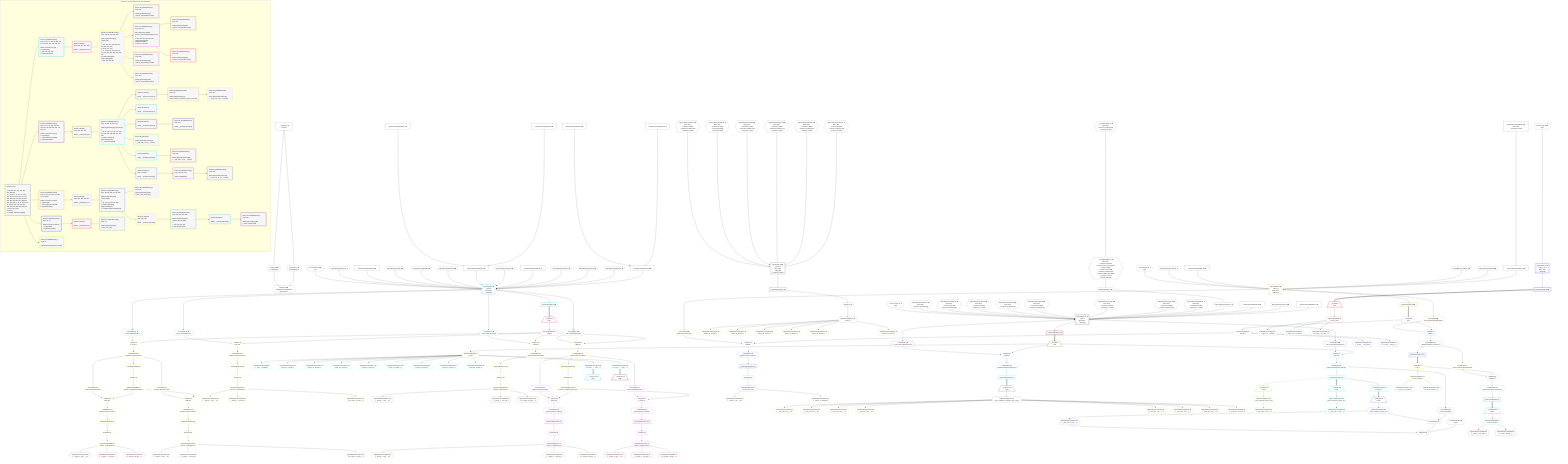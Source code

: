 %%{init: {'themeVariables': { 'fontSize': '12px'}}}%%
graph TD
    classDef path fill:#eee,stroke:#000,color:#000
    classDef plan fill:#fff,stroke-width:1px,color:#000
    classDef itemplan fill:#fff,stroke-width:2px,color:#000
    classDef unbatchedplan fill:#dff,stroke-width:1px,color:#000
    classDef sideeffectplan fill:#fcc,stroke-width:2px,color:#000
    classDef bucket fill:#f6f6f6,color:#000,stroke-width:2px,text-align:left

    subgraph "Buckets for queries/v4/procedure-computed-fields"
    Bucket0("Bucket 0 (root)<br /><br />1: 299, 303, 307, 315, 319, 323, 331, 335, 339<br />ᐳ: 6, 9, 10, 12, 17, 22, 27, 76, 86, 100, 112, 113, 121, 131, 172, 173, 183, 194, 204, 212, 282, 351, 352, 353, 354, 355, 356, 357, 358, 359, 360, 361, 362, 11, 41, 45, 48, 51, 54, 57, 91, 105, 126, 136, 139, 142, 145, 148, 156, 283, 150, 158, 164<br />2: 30, 311, 327, 343<br />3: 33, 347<br />ᐳ: First[32], PgSelectSingle[34]"):::bucket
    Bucket1("Bucket 1 (nullableBoundary)<br />Deps: 11, 12, 76, 299, 86, 183, 204, 311, 100, 315, 121, 194, 212, 327<br /><br />ROOT Connectionᐸ8ᐳ[12]<br />1: PgSelect[36]<br />ᐳ: 300, 312, 316, 328<br />2: PgSelectRows[59]"):::bucket
    Bucket2("Bucket 2 (nullableBoundary)<br />Deps: 11, 17, 91, 105, 126, 136, 139, 142, 145, 148, 164, 331, 172, 335, 173<br /><br />ROOT Connectionᐸ15ᐳ[17]<br />1: PgSelect[37]<br />ᐳ: Access[332], Access[336]<br />2: PgSelectRows[60]"):::bucket
    Bucket3("Bucket 3 (nullableBoundary)<br />Deps: 11, 22, 131, 339, 112, 282, 347, 113, 283<br /><br />ROOT Connectionᐸ20ᐳ[22]<br />1: PgSelect[38]<br />ᐳ: Access[340], Access[348]<br />2: PgSelectRows[61]"):::bucket
    Bucket4("Bucket 4 (nullableBoundary)<br />Deps: 11, 27<br /><br />ROOT Connectionᐸ25ᐳ[27]<br />1: PgSelect[39]<br />2: PgSelectRows[62]"):::bucket
    Bucket5("Bucket 5 (nullableBoundary)<br />Deps: 34<br /><br />ROOT PgSelectSingleᐸpersonᐳ[34]"):::bucket
    Bucket6("Bucket 6 (listItem)<br />Deps: 300, 312, 316, 328<br /><br />ROOT __Item{6}ᐸ59ᐳ[63]"):::bucket
    Bucket7("Bucket 7 (listItem)<br />Deps: 332, 336, 173<br /><br />ROOT __Item{7}ᐸ60ᐳ[65]"):::bucket
    Bucket8("Bucket 8 (listItem)<br />Deps: 340, 348, 113, 283<br /><br />ROOT __Item{8}ᐸ61ᐳ[67]"):::bucket
    Bucket9("Bucket 9 (listItem)<br /><br />ROOT __Item{9}ᐸ62ᐳ[69]"):::bucket
    Bucket10("Bucket 10 (nullableBoundary)<br />Deps: 300, 64, 312, 316, 328<br /><br />ROOT PgSelectSingle{6}ᐸtypesᐳ[64]<br />1: <br />ᐳ: 301, 313, 317, 329, 302, 314, 318, 330, 304, 308<br />2: 78, 88, 102, 123<br />ᐳ: 77, 79, 87, 89, 101, 103, 122, 124, 179, 200, 224, 305, 306, 309, 310<br />3: PgSelectRows[185], PgSelectRows[206]<br />ᐳ: 184, 186, 205, 207"):::bucket
    Bucket11("Bucket 11 (nullableBoundary)<br />Deps: 66, 332, 65, 336, 173<br /><br />ROOT PgSelectSingle{7}ᐸpostᐳ[66]<br />1: <br />ᐳ: 80, 92, 106, 127, 137, 140, 143, 146, 149, 166, 168, 333, 337, 334, 338<br />2: PgSelectRows[174], PgSelectRows[219]<br />3: __ListTransform[218]"):::bucket
    Bucket12("Bucket 12 (nullableBoundary)<br />Deps: 68, 340, 348, 67, 113, 283<br /><br />ROOT PgSelectSingle{8}ᐸpersonᐳ[68]<br />1: <br />ᐳ: 81, 94, 341, 349, 342, 350<br />2: PgSelectRows[133], PgSelectRows[227]<br />ᐳ: First[132], PgSelectSingle[134]"):::bucket
    Bucket13("Bucket 13 (nullableBoundary)<br />Deps: 70<br /><br />ROOT PgSelectSingle{9}ᐸedge_caseᐳ[70]"):::bucket
    Bucket14("Bucket 14 (nullableBoundary)<br />Deps: 103<br /><br />ROOT PgSelectSingle{10}ᐸfrmcdc_compoundTypeᐳ[103]"):::bucket
    Bucket15("Bucket 15 (nullableBoundary)<br />Deps: 330, 124<br /><br />ROOT PgSelectSingle{10}ᐸfrmcdc_nestedCompoundTypeᐳ[124]<br />1: <br />ᐳ: 320, 324, 321, 322, 325, 326<br />2: PgSelectRows[196], PgSelectRows[214]<br />ᐳ: 195, 197, 213, 215"):::bucket
    Bucket16("Bucket 16 (nullableBoundary)<br />Deps: 134<br /><br />ROOT PgSelectSingle{12}ᐸperson_first_postᐳ[134]"):::bucket
    Bucket17("Bucket 17 (listItem)<br /><br />ROOT __Item{17}ᐸ174ᐳ[175]"):::bucket
    Bucket18("Bucket 18 (listItem)<br /><br />ROOT __Item{18}ᐸ166ᐳ[177]"):::bucket
    Bucket19("Bucket 19 (listItem)<br /><br />ROOT __Item{19}ᐸ168ᐳ[178]"):::bucket
    Bucket20("Bucket 20 (nullableBoundary)<br />Deps: 176<br /><br />ROOT PgSelectSingle{17}ᐸpost_computed_compound_type_arrayᐳ[176]"):::bucket
    Bucket21("Bucket 21 (nullableBoundary)<br />Deps: 178<br /><br />ROOT __Item{19}ᐸ168ᐳ[178]"):::bucket
    Bucket22("Bucket 22 (subroutine)<br /><br />ROOT PgClassExpression{22}ᐸ__post_com...al_set__.vᐳ[222]"):::bucket
    Bucket23("Bucket 23 (nullableBoundary)<br />Deps: 186<br /><br />ROOT PgSelectSingle{10}ᐸfrmcdc_compoundTypeᐳ[186]"):::bucket
    Bucket24("Bucket 24 (nullableBoundary)<br />Deps: 197<br /><br />ROOT PgSelectSingle{15}ᐸfrmcdc_compoundTypeᐳ[197]"):::bucket
    Bucket25("Bucket 25 (nullableBoundary)<br />Deps: 207<br /><br />ROOT PgSelectSingle{10}ᐸfrmcdc_compoundTypeᐳ[207]"):::bucket
    Bucket26("Bucket 26 (nullableBoundary)<br />Deps: 215<br /><br />ROOT PgSelectSingle{15}ᐸfrmcdc_compoundTypeᐳ[215]"):::bucket
    Bucket27("Bucket 27 (listItem)<br />Deps: 350, 283<br /><br />ROOT __Item{27}ᐸ227ᐳ[229]"):::bucket
    Bucket28("Bucket 28 (listItem)<br /><br />ROOT __Item{28}ᐸ219ᐳ[231]"):::bucket
    Bucket29("Bucket 29 (listItem)<br />Deps: 173, 338<br /><br />ROOT __Item{29}ᐸ218ᐳ[234]"):::bucket
    Bucket30("Bucket 30 (nullableBoundary)<br />Deps: 230, 344, 229, 283<br /><br />ROOT PgSelectSingle{27}ᐸperson_friendsᐳ[230]<br />1: <br />ᐳ: 270, 274, 345, 346<br />2: PgSelectRows[293]"):::bucket
    Bucket31("Bucket 31 (nullableBoundary)<br />Deps: 233<br /><br />ROOT PgClassExpression{28}ᐸ__post_com...al_set__.vᐳ[233]"):::bucket
    Bucket32("Bucket 32 (nullableBoundary)<br />Deps: 237, 236, 239<br /><br />ROOT Edge{29}[237]"):::bucket
    Bucket33("Bucket 33 (nullableBoundary)<br />Deps: 252<br /><br />ROOT PgClassExpression{20}ᐸ__post_com...rray__.”g”ᐳ[252]"):::bucket
    Bucket34("Bucket 34 (nullableBoundary)<br />Deps: 236<br /><br />ROOT PgClassExpression{29}ᐸ__post_com...al_set__.vᐳ[236]"):::bucket
    Bucket35("Bucket 35 (listItem)<br /><br />ROOT __Item{35}ᐸ293ᐳ[294]"):::bucket
    Bucket36("Bucket 36 (nullableBoundary)<br />Deps: 295<br /><br />ROOT PgSelectSingle{35}ᐸperson_friendsᐳ[295]"):::bucket
    end
    Bucket0 --> Bucket1 & Bucket2 & Bucket3 & Bucket4 & Bucket5
    Bucket1 --> Bucket6
    Bucket2 --> Bucket7
    Bucket3 --> Bucket8
    Bucket4 --> Bucket9
    Bucket6 --> Bucket10
    Bucket7 --> Bucket11
    Bucket8 --> Bucket12
    Bucket9 --> Bucket13
    Bucket10 --> Bucket14 & Bucket15 & Bucket23 & Bucket25
    Bucket11 --> Bucket17 & Bucket18 & Bucket19 & Bucket22 & Bucket28 & Bucket29
    Bucket12 --> Bucket16 & Bucket27
    Bucket15 --> Bucket24 & Bucket26
    Bucket17 --> Bucket20
    Bucket19 --> Bucket21
    Bucket20 --> Bucket33
    Bucket27 --> Bucket30
    Bucket28 --> Bucket31
    Bucket29 --> Bucket32
    Bucket30 --> Bucket35
    Bucket32 --> Bucket34
    Bucket35 --> Bucket36

    %% plan dependencies
    PgSelect30[["PgSelect[30∈0] ➊<br />ᐸpersonᐳ<br />More deps:<br />- Object[11]<br />- Constantᐸ1ᐳ[351]"]]:::plan
    PgFromExpression41{{"PgFromExpression[41∈0] ➊<br />More deps:<br />- Constantᐸ1ᐳ[351]<br />- Constantᐸundefinedᐳ[6]<br />- Constantᐸ7ᐳ[352]"}}:::plan
    PgFromExpression45{{"PgFromExpression[45∈0] ➊<br />More deps:<br />- Constantᐸ1ᐳ[351]<br />- Constantᐸ8ᐳ[353]<br />- Constantᐸ7ᐳ[352]"}}:::plan
    PgFromExpression48{{"PgFromExpression[48∈0] ➊<br />More deps:<br />- Constantᐸ1ᐳ[351]<br />- Constantᐸundefinedᐳ[6]<br />- Constantᐸ7ᐳ[352]"}}:::plan
    PgFromExpression51{{"PgFromExpression[51∈0] ➊<br />More deps:<br />- Constantᐸ1ᐳ[351]<br />- Constantᐸundefinedᐳ[6]<br />- Constantᐸ7ᐳ[352]"}}:::plan
    PgFromExpression54{{"PgFromExpression[54∈0] ➊<br />More deps:<br />- Constantᐸ1ᐳ[351]<br />- Constantᐸundefinedᐳ[6]<br />- Constantᐸ7ᐳ[352]"}}:::plan
    PgFromExpression57{{"PgFromExpression[57∈0] ➊<br />More deps:<br />- Constantᐸ1ᐳ[351]<br />- Constantᐸundefinedᐳ[6]<br />- Constantᐸ7ᐳ[352]"}}:::plan
    PgFromExpression41 & PgFromExpression45 & PgFromExpression48 & PgFromExpression51 & PgFromExpression54 & PgFromExpression57 --> PgSelect30
    __InputObject150{{"__InputObject[150∈0] ➊<br />More deps:<br />- Constantᐸ419ᐳ[357]<br />- Constantᐸ'easy cheesy baked potatoes'ᐳ[358]<br />- Constantᐸ'red'ᐳ[359]<br />- Constantᐸundefinedᐳ[6]<br />- Constantᐸ'BAR_FOO'ᐳ[360]<br />- Constantᐸ''ᐳ[361]<br />- Constantᐸ8ᐳ[353]"}}:::plan
    __InputObject156{{"__InputObject[156∈0] ➊<br />More deps:<br />- Constantᐸundefinedᐳ[6]<br />- Constantᐸ5ᐳ[362]"}}:::plan
    __InputObject156 --> __InputObject150
    Object11{{"Object[11∈0] ➊<br />ᐸ{pgSettings,withPgClient}ᐳ<br />Dependents: 5"}}:::plan
    Access9{{"Access[9∈0] ➊<br />ᐸ2.pgSettingsᐳ"}}:::plan
    Access10{{"Access[10∈0] ➊<br />ᐸ2.withPgClientᐳ"}}:::plan
    Access9 & Access10 --> Object11
    PgFromExpression105{{"PgFromExpression[105∈0] ➊<br />More deps:<br />- Constantᐸ15ᐳ[354]<br />- Constantᐸundefinedᐳ[6]"}}:::plan
    PgFromExpression126{{"PgFromExpression[126∈0] ➊<br />More deps:<br />- Constantᐸ20ᐳ[355]<br />- Constantᐸ'[...]'ᐳ[356]"}}:::plan
    PgFromExpression139{{"PgFromExpression[139∈0] ➊<br />More deps:<br />- Constantᐸ15ᐳ[354]<br />- Constantᐸundefinedᐳ[6]"}}:::plan
    PgFromExpression142{{"PgFromExpression[142∈0] ➊<br />More deps:<br />- Constantᐸ20ᐳ[355]<br />- Constantᐸ'[...]'ᐳ[356]"}}:::plan
    PgFromExpression145{{"PgFromExpression[145∈0] ➊<br />More deps:<br />- Constantᐸ15ᐳ[354]<br />- Constantᐸundefinedᐳ[6]"}}:::plan
    PgFromExpression148{{"PgFromExpression[148∈0] ➊<br />More deps:<br />- Constantᐸ20ᐳ[355]<br />- Constantᐸ'[...]'ᐳ[356]"}}:::plan
    PgSelectInlineApply311["PgSelectInlineApply[311∈0] ➊"]:::plan
    PgSelectInlineApply303["PgSelectInlineApply[303∈0] ➊"]:::plan
    PgSelectInlineApply307["PgSelectInlineApply[307∈0] ➊"]:::plan
    PgSelectInlineApply303 & PgSelectInlineApply307 --> PgSelectInlineApply311
    PgSelectInlineApply327["PgSelectInlineApply[327∈0] ➊"]:::plan
    PgSelectInlineApply319["PgSelectInlineApply[319∈0] ➊"]:::plan
    PgSelectInlineApply323["PgSelectInlineApply[323∈0] ➊"]:::plan
    PgSelectInlineApply319 & PgSelectInlineApply323 --> PgSelectInlineApply327
    __Value2["__Value[2∈0] ➊<br />ᐸcontextᐳ"]:::plan
    __Value2 --> Access9
    __Value2 --> Access10
    First32{{"First[32∈0] ➊"}}:::plan
    PgSelectRows33[["PgSelectRows[33∈0] ➊"]]:::plan
    PgSelectRows33 --> First32
    PgSelect30 --> PgSelectRows33
    PgSelectSingle34{{"PgSelectSingle[34∈0] ➊<br />ᐸpersonᐳ"}}:::plan
    First32 --> PgSelectSingle34
    PgFromExpression91{{"PgFromExpression[91∈0] ➊<br />More deps:<br />- Constantᐸundefinedᐳ[6]"}}:::plan
    PgFromExpression136{{"PgFromExpression[136∈0] ➊<br />More deps:<br />- Constantᐸundefinedᐳ[6]"}}:::plan
    BakedInput158{{"BakedInput[158∈0] ➊"}}:::plan
    __InputObject150 --> BakedInput158
    PgFromExpression164{{"PgFromExpression[164∈0] ➊"}}:::plan
    BakedInput158 --> PgFromExpression164
    PgSelectInlineApply343["PgSelectInlineApply[343∈0] ➊<br />More deps:<br />- Constantᐸ1ᐳ[351]"]:::plan
    PgSelectInlineApply347["PgSelectInlineApply[347∈0] ➊"]:::plan
    PgSelectInlineApply343 --> PgSelectInlineApply347
    Connection12{{"Connection[12∈0] ➊<br />ᐸ8ᐳ"}}:::plan
    Connection17{{"Connection[17∈0] ➊<br />ᐸ15ᐳ"}}:::plan
    Connection22{{"Connection[22∈0] ➊<br />ᐸ20ᐳ"}}:::plan
    Connection27{{"Connection[27∈0] ➊<br />ᐸ25ᐳ"}}:::plan
    PgFromExpression76{{"PgFromExpression[76∈0] ➊"}}:::plan
    PgFromExpression86{{"PgFromExpression[86∈0] ➊"}}:::plan
    PgFromExpression100{{"PgFromExpression[100∈0] ➊"}}:::plan
    PgFromExpression112{{"PgFromExpression[112∈0] ➊"}}:::plan
    PgFromExpression121{{"PgFromExpression[121∈0] ➊"}}:::plan
    PgFromExpression131{{"PgFromExpression[131∈0] ➊"}}:::plan
    PgFromExpression172{{"PgFromExpression[172∈0] ➊"}}:::plan
    Connection173{{"Connection[173∈0] ➊<br />ᐸ170ᐳ"}}:::plan
    PgFromExpression183{{"PgFromExpression[183∈0] ➊"}}:::plan
    PgFromExpression194{{"PgFromExpression[194∈0] ➊"}}:::plan
    PgFromExpression204{{"PgFromExpression[204∈0] ➊"}}:::plan
    PgFromExpression212{{"PgFromExpression[212∈0] ➊"}}:::plan
    PgFromExpression282{{"PgFromExpression[282∈0] ➊"}}:::plan
    PgSelectInlineApply299["PgSelectInlineApply[299∈0] ➊"]:::plan
    PgSelectInlineApply315["PgSelectInlineApply[315∈0] ➊"]:::plan
    PgSelectInlineApply331["PgSelectInlineApply[331∈0] ➊"]:::plan
    PgSelectInlineApply335["PgSelectInlineApply[335∈0] ➊"]:::plan
    PgSelectInlineApply339["PgSelectInlineApply[339∈0] ➊"]:::plan
    PgSelect36[["PgSelect[36∈1] ➊<br />ᐸtypesᐳ<br />More deps:<br />- Object[11]"]]:::plan
    Connection12 & PgFromExpression76 & PgSelectInlineApply299 & PgFromExpression86 & PgFromExpression183 & PgFromExpression204 & PgSelectInlineApply311 & PgFromExpression100 & PgSelectInlineApply315 & PgFromExpression121 & PgFromExpression194 & PgFromExpression212 & PgSelectInlineApply327 --> PgSelect36
    PgSelectRows59[["PgSelectRows[59∈1] ➊"]]:::plan
    PgSelect36 --> PgSelectRows59
    Access300{{"Access[300∈1] ➊<br />ᐸ36.m.joinDetailsFor72ᐳ"}}:::plan
    PgSelect36 --> Access300
    Access312{{"Access[312∈1] ➊<br />ᐸ36.m.joinDetailsFor84ᐳ"}}:::plan
    PgSelect36 --> Access312
    Access316{{"Access[316∈1] ➊<br />ᐸ36.m.joinDetailsFor98ᐳ"}}:::plan
    PgSelect36 --> Access316
    Access328{{"Access[328∈1] ➊<br />ᐸ36.m.joinDetailsFor119ᐳ"}}:::plan
    PgSelect36 --> Access328
    PgSelect37[["PgSelect[37∈2] ➊<br />ᐸpostᐳ<br />More deps:<br />- Object[11]"]]:::plan
    Connection17 & PgFromExpression91 & PgFromExpression105 & PgFromExpression126 & PgFromExpression136 & PgFromExpression139 & PgFromExpression142 & PgFromExpression145 & PgFromExpression148 & PgFromExpression164 & PgSelectInlineApply331 & PgFromExpression172 & PgSelectInlineApply335 --> PgSelect37
    PgSelectRows60[["PgSelectRows[60∈2] ➊"]]:::plan
    PgSelect37 --> PgSelectRows60
    Access332{{"Access[332∈2] ➊<br />ᐸ37.m.subqueryDetailsFor160ᐳ"}}:::plan
    PgSelect37 --> Access332
    Access336{{"Access[336∈2] ➊<br />ᐸ37.m.subqueryDetailsFor199ᐳ"}}:::plan
    PgSelect37 --> Access336
    PgSelect38[["PgSelect[38∈3] ➊<br />ᐸpersonᐳ<br />More deps:<br />- Object[11]"]]:::plan
    Connection22 & PgFromExpression131 & PgSelectInlineApply339 & PgFromExpression112 & PgFromExpression282 & PgSelectInlineApply347 --> PgSelect38
    PgSelectRows61[["PgSelectRows[61∈3] ➊"]]:::plan
    PgSelect38 --> PgSelectRows61
    Access340{{"Access[340∈3] ➊<br />ᐸ38.m.joinDetailsFor129ᐳ"}}:::plan
    PgSelect38 --> Access340
    Access348{{"Access[348∈3] ➊<br />ᐸ38.m.subqueryDetailsFor188ᐳ"}}:::plan
    PgSelect38 --> Access348
    PgSelect39[["PgSelect[39∈4] ➊<br />ᐸedge_caseᐳ<br />More deps:<br />- Object[11]"]]:::plan
    Connection27 --> PgSelect39
    PgSelectRows62[["PgSelectRows[62∈4] ➊"]]:::plan
    PgSelect39 --> PgSelectRows62
    PgClassExpression42{{"PgClassExpression[42∈5] ➊<br />ᐸ(1/0) /* E...ferred! */ᐳ"}}:::plan
    PgSelectSingle34 --> PgClassExpression42
    PgClassExpression46{{"PgClassExpression[46∈5] ➊<br />ᐸ(1/0) /* E...ferred! */ᐳ"}}:::plan
    PgSelectSingle34 --> PgClassExpression46
    PgClassExpression49{{"PgClassExpression[49∈5] ➊<br />ᐸ(1/0) /* E...ferred! */ᐳ"}}:::plan
    PgSelectSingle34 --> PgClassExpression49
    PgClassExpression52{{"PgClassExpression[52∈5] ➊<br />ᐸ(1/0) /* E...ferred! */ᐳ"}}:::plan
    PgSelectSingle34 --> PgClassExpression52
    PgClassExpression55{{"PgClassExpression[55∈5] ➊<br />ᐸ(1/0) /* E...ferred! */ᐳ"}}:::plan
    PgSelectSingle34 --> PgClassExpression55
    PgClassExpression58{{"PgClassExpression[58∈5] ➊<br />ᐸ(1/0) /* E...ferred! */ᐳ"}}:::plan
    PgSelectSingle34 --> PgClassExpression58
    __Item63[/"__Item[63∈6]<br />ᐸ59ᐳ"\]:::itemplan
    PgSelectRows59 ==> __Item63
    PgSelectSingle64{{"PgSelectSingle[64∈6]<br />ᐸtypesᐳ"}}:::plan
    __Item63 --> PgSelectSingle64
    __Item65[/"__Item[65∈7]<br />ᐸ60ᐳ"\]:::itemplan
    PgSelectRows60 ==> __Item65
    PgSelectSingle66{{"PgSelectSingle[66∈7]<br />ᐸpostᐳ"}}:::plan
    __Item65 --> PgSelectSingle66
    __Item67[/"__Item[67∈8]<br />ᐸ61ᐳ"\]:::itemplan
    PgSelectRows61 ==> __Item67
    PgSelectSingle68{{"PgSelectSingle[68∈8]<br />ᐸpersonᐳ"}}:::plan
    __Item67 --> PgSelectSingle68
    __Item69[/"__Item[69∈9]<br />ᐸ62ᐳ"\]:::itemplan
    PgSelectRows62 ==> __Item69
    PgSelectSingle70{{"PgSelectSingle[70∈9]<br />ᐸedge_caseᐳ"}}:::plan
    __Item69 --> PgSelectSingle70
    List301{{"List[301∈10]<br />ᐸ300,64ᐳ"}}:::plan
    Access300 & PgSelectSingle64 --> List301
    List305{{"List[305∈10]<br />ᐸ304,89ᐳ"}}:::plan
    Access304{{"Access[304∈10]<br />ᐸ314.m.joinDetailsFor181ᐳ"}}:::plan
    PgSelectSingle89{{"PgSelectSingle[89∈10]<br />ᐸfrmcdc_nestedCompoundTypeᐳ"}}:::plan
    Access304 & PgSelectSingle89 --> List305
    List309{{"List[309∈10]<br />ᐸ308,89ᐳ"}}:::plan
    Access308{{"Access[308∈10]<br />ᐸ314.m.joinDetailsFor202ᐳ"}}:::plan
    Access308 & PgSelectSingle89 --> List309
    List313{{"List[313∈10]<br />ᐸ312,64ᐳ"}}:::plan
    Access312 & PgSelectSingle64 --> List313
    List317{{"List[317∈10]<br />ᐸ316,64ᐳ"}}:::plan
    Access316 & PgSelectSingle64 --> List317
    List329{{"List[329∈10]<br />ᐸ328,64ᐳ"}}:::plan
    Access328 & PgSelectSingle64 --> List329
    First77{{"First[77∈10]"}}:::plan
    PgSelectRows78[["PgSelectRows[78∈10]"]]:::plan
    PgSelectRows78 --> First77
    Lambda302{{"Lambda[302∈10]<br />ᐸpgInlineViaJoinTransformᐳ"}}:::plan
    Lambda302 --> PgSelectRows78
    PgSelectSingle79{{"PgSelectSingle[79∈10]<br />ᐸfrmcdc_compoundTypeᐳ"}}:::plan
    First77 --> PgSelectSingle79
    First87{{"First[87∈10]"}}:::plan
    PgSelectRows88[["PgSelectRows[88∈10]"]]:::plan
    PgSelectRows88 --> First87
    Lambda314{{"Lambda[314∈10]<br />ᐸpgInlineViaJoinTransformᐳ"}}:::plan
    Lambda314 --> PgSelectRows88
    First87 --> PgSelectSingle89
    First101{{"First[101∈10]"}}:::plan
    PgSelectRows102[["PgSelectRows[102∈10]"]]:::plan
    PgSelectRows102 --> First101
    Lambda318{{"Lambda[318∈10]<br />ᐸpgInlineViaJoinTransformᐳ"}}:::plan
    Lambda318 --> PgSelectRows102
    PgSelectSingle103{{"PgSelectSingle[103∈10]<br />ᐸfrmcdc_compoundTypeᐳ"}}:::plan
    First101 --> PgSelectSingle103
    First122{{"First[122∈10]"}}:::plan
    PgSelectRows123[["PgSelectRows[123∈10]"]]:::plan
    PgSelectRows123 --> First122
    Lambda330{{"Lambda[330∈10]<br />ᐸpgInlineViaJoinTransformᐳ"}}:::plan
    Lambda330 --> PgSelectRows123
    PgSelectSingle124{{"PgSelectSingle[124∈10]<br />ᐸfrmcdc_nestedCompoundTypeᐳ"}}:::plan
    First122 --> PgSelectSingle124
    PgClassExpression179{{"PgClassExpression[179∈10]<br />ᐸ__frmcdc_c...type__.”a”ᐳ"}}:::plan
    PgSelectSingle79 --> PgClassExpression179
    First184{{"First[184∈10]"}}:::plan
    PgSelectRows185[["PgSelectRows[185∈10]"]]:::plan
    PgSelectRows185 --> First184
    Lambda306{{"Lambda[306∈10]<br />ᐸpgInlineViaJoinTransformᐳ"}}:::plan
    Lambda306 --> PgSelectRows185
    PgSelectSingle186{{"PgSelectSingle[186∈10]<br />ᐸfrmcdc_compoundTypeᐳ"}}:::plan
    First184 --> PgSelectSingle186
    PgClassExpression200{{"PgClassExpression[200∈10]<br />ᐸ__frmcdc_c....”foo_bar”ᐳ"}}:::plan
    PgSelectSingle79 --> PgClassExpression200
    First205{{"First[205∈10]"}}:::plan
    PgSelectRows206[["PgSelectRows[206∈10]"]]:::plan
    PgSelectRows206 --> First205
    Lambda310{{"Lambda[310∈10]<br />ᐸpgInlineViaJoinTransformᐳ"}}:::plan
    Lambda310 --> PgSelectRows206
    PgSelectSingle207{{"PgSelectSingle[207∈10]<br />ᐸfrmcdc_compoundTypeᐳ"}}:::plan
    First205 --> PgSelectSingle207
    PgClassExpression224{{"PgClassExpression[224∈10]<br />ᐸ”c”.”compo...nd_type__)ᐳ"}}:::plan
    PgSelectSingle79 --> PgClassExpression224
    List301 --> Lambda302
    Lambda314 --> Access304
    List305 --> Lambda306
    Lambda314 --> Access308
    List309 --> Lambda310
    List313 --> Lambda314
    List317 --> Lambda318
    List329 --> Lambda330
    List333{{"List[333∈11]<br />ᐸ332,65ᐳ"}}:::plan
    Access332 & __Item65 --> List333
    List337{{"List[337∈11]<br />ᐸ336,65ᐳ"}}:::plan
    Access336 & __Item65 --> List337
    PgClassExpression80{{"PgClassExpression[80∈11]<br />ᐸ__post__.”headline”ᐳ"}}:::plan
    PgSelectSingle66 --> PgClassExpression80
    PgClassExpression92{{"PgClassExpression[92∈11]<br />ᐸ(1/0) /* E...ferred! */ᐳ"}}:::plan
    PgSelectSingle66 --> PgClassExpression92
    PgClassExpression106{{"PgClassExpression[106∈11]<br />ᐸ(1/0) /* E...ferred! */ᐳ"}}:::plan
    PgSelectSingle66 --> PgClassExpression106
    PgClassExpression127{{"PgClassExpression[127∈11]<br />ᐸ(1/0) /* E...ferred! */ᐳ"}}:::plan
    PgSelectSingle66 --> PgClassExpression127
    PgClassExpression137{{"PgClassExpression[137∈11]<br />ᐸ(1/0) /* E...ferred! */ᐳ"}}:::plan
    PgSelectSingle66 --> PgClassExpression137
    PgClassExpression140{{"PgClassExpression[140∈11]<br />ᐸ(1/0) /* E...ferred! */ᐳ"}}:::plan
    PgSelectSingle66 --> PgClassExpression140
    PgClassExpression143{{"PgClassExpression[143∈11]<br />ᐸ(1/0) /* E...ferred! */ᐳ"}}:::plan
    PgSelectSingle66 --> PgClassExpression143
    PgClassExpression146{{"PgClassExpression[146∈11]<br />ᐸ(1/0) /* E...ferred! */ᐳ"}}:::plan
    PgSelectSingle66 --> PgClassExpression146
    PgClassExpression149{{"PgClassExpression[149∈11]<br />ᐸ(1/0) /* E...ferred! */ᐳ"}}:::plan
    PgSelectSingle66 --> PgClassExpression149
    PgClassExpression166{{"PgClassExpression[166∈11]<br />ᐸ”a”.”post_...(__post__)ᐳ"}}:::plan
    PgSelectSingle66 --> PgClassExpression166
    PgClassExpression168{{"PgClassExpression[168∈11]<br />ᐸ”a”.”post_...(__post__)ᐳ"}}:::plan
    PgSelectSingle66 --> PgClassExpression168
    PgSelectRows174[["PgSelectRows[174∈11]"]]:::plan
    Lambda334{{"Lambda[334∈11]<br />ᐸpgInlineViaSubqueryTransformᐳ"}}:::plan
    Lambda334 --> PgSelectRows174
    __ListTransform218[["__ListTransform[218∈11]<br />ᐸeach:217ᐳ"]]:::plan
    PgSelectRows219[["PgSelectRows[219∈11]"]]:::plan
    PgSelectRows219 --> __ListTransform218
    Lambda338{{"Lambda[338∈11]<br />ᐸpgInlineViaSubqueryTransformᐳ"}}:::plan
    Lambda338 --> PgSelectRows219
    List333 --> Lambda334
    List337 --> Lambda338
    List341{{"List[341∈12]<br />ᐸ340,68ᐳ"}}:::plan
    Access340 & PgSelectSingle68 --> List341
    List349{{"List[349∈12]<br />ᐸ348,67ᐳ"}}:::plan
    Access348 & __Item67 --> List349
    PgClassExpression81{{"PgClassExpression[81∈12]<br />ᐸ__person__...full_name”ᐳ"}}:::plan
    PgSelectSingle68 --> PgClassExpression81
    PgClassExpression94{{"PgClassExpression[94∈12]<br />ᐸ”c”.”perso..._person__)ᐳ"}}:::plan
    PgSelectSingle68 --> PgClassExpression94
    First132{{"First[132∈12]"}}:::plan
    PgSelectRows133[["PgSelectRows[133∈12]"]]:::plan
    PgSelectRows133 --> First132
    Lambda342{{"Lambda[342∈12]<br />ᐸpgInlineViaJoinTransformᐳ"}}:::plan
    Lambda342 --> PgSelectRows133
    PgSelectSingle134{{"PgSelectSingle[134∈12]<br />ᐸperson_first_postᐳ"}}:::plan
    First132 --> PgSelectSingle134
    PgSelectRows227[["PgSelectRows[227∈12]"]]:::plan
    Lambda350{{"Lambda[350∈12]<br />ᐸpgInlineViaSubqueryTransformᐳ"}}:::plan
    Lambda350 --> PgSelectRows227
    List341 --> Lambda342
    List349 --> Lambda350
    PgClassExpression82{{"PgClassExpression[82∈13]<br />ᐸ__edge_cas...s_default”ᐳ"}}:::plan
    PgSelectSingle70 --> PgClassExpression82
    PgClassExpression95{{"PgClassExpression[95∈13]<br />ᐸ__edge_cas...cast_easy”ᐳ"}}:::plan
    PgSelectSingle70 --> PgClassExpression95
    PgClassExpression115{{"PgClassExpression[115∈13]<br />ᐸ”c”.”edge_...ge_case__)ᐳ"}}:::plan
    PgSelectSingle70 --> PgClassExpression115
    PgClassExpression187{{"PgClassExpression[187∈14]<br />ᐸ__frmcdc_c...type__.”a”ᐳ"}}:::plan
    PgSelectSingle103 --> PgClassExpression187
    PgClassExpression208{{"PgClassExpression[208∈14]<br />ᐸ__frmcdc_c....”foo_bar”ᐳ"}}:::plan
    PgSelectSingle103 --> PgClassExpression208
    PgClassExpression226{{"PgClassExpression[226∈14]<br />ᐸ”c”.”compo...nd_type__)ᐳ"}}:::plan
    PgSelectSingle103 --> PgClassExpression226
    List321{{"List[321∈15]<br />ᐸ320,124ᐳ"}}:::plan
    Access320{{"Access[320∈15]<br />ᐸ330.m.joinDetailsFor190ᐳ"}}:::plan
    Access320 & PgSelectSingle124 --> List321
    List325{{"List[325∈15]<br />ᐸ324,124ᐳ"}}:::plan
    Access324{{"Access[324∈15]<br />ᐸ330.m.joinDetailsFor210ᐳ"}}:::plan
    Access324 & PgSelectSingle124 --> List325
    First195{{"First[195∈15]"}}:::plan
    PgSelectRows196[["PgSelectRows[196∈15]"]]:::plan
    PgSelectRows196 --> First195
    Lambda322{{"Lambda[322∈15]<br />ᐸpgInlineViaJoinTransformᐳ"}}:::plan
    Lambda322 --> PgSelectRows196
    PgSelectSingle197{{"PgSelectSingle[197∈15]<br />ᐸfrmcdc_compoundTypeᐳ"}}:::plan
    First195 --> PgSelectSingle197
    First213{{"First[213∈15]"}}:::plan
    PgSelectRows214[["PgSelectRows[214∈15]"]]:::plan
    PgSelectRows214 --> First213
    Lambda326{{"Lambda[326∈15]<br />ᐸpgInlineViaJoinTransformᐳ"}}:::plan
    Lambda326 --> PgSelectRows214
    PgSelectSingle215{{"PgSelectSingle[215∈15]<br />ᐸfrmcdc_compoundTypeᐳ"}}:::plan
    First213 --> PgSelectSingle215
    Lambda330 --> Access320
    List321 --> Lambda322
    Lambda330 --> Access324
    List325 --> Lambda326
    PgClassExpression198{{"PgClassExpression[198∈16]<br />ᐸ__person_f...ost__.”id”ᐳ"}}:::plan
    PgSelectSingle134 --> PgClassExpression198
    PgClassExpression216{{"PgClassExpression[216∈16]<br />ᐸ__person_f...”headline”ᐳ"}}:::plan
    PgSelectSingle134 --> PgClassExpression216
    __Item175[/"__Item[175∈17]<br />ᐸ174ᐳ"\]:::itemplan
    PgSelectRows174 ==> __Item175
    PgSelectSingle176{{"PgSelectSingle[176∈17]<br />ᐸpost_computed_compound_type_arrayᐳ"}}:::plan
    __Item175 --> PgSelectSingle176
    __Item177[/"__Item[177∈18]<br />ᐸ166ᐳ"\]:::itemplan
    PgClassExpression166 ==> __Item177
    __Item178[/"__Item[178∈19]<br />ᐸ168ᐳ"\]:::itemplan
    PgClassExpression168 ==> __Item178
    PgClassExpression240{{"PgClassExpression[240∈20]<br />ᐸ__post_com...rray__.”a”ᐳ"}}:::plan
    PgSelectSingle176 --> PgClassExpression240
    PgClassExpression242{{"PgClassExpression[242∈20]<br />ᐸ__post_com...rray__.”b”ᐳ"}}:::plan
    PgSelectSingle176 --> PgClassExpression242
    PgClassExpression244{{"PgClassExpression[244∈20]<br />ᐸ__post_com...rray__.”c”ᐳ"}}:::plan
    PgSelectSingle176 --> PgClassExpression244
    PgClassExpression246{{"PgClassExpression[246∈20]<br />ᐸ__post_com...rray__.”d”ᐳ"}}:::plan
    PgSelectSingle176 --> PgClassExpression246
    PgClassExpression248{{"PgClassExpression[248∈20]<br />ᐸ__post_com...rray__.”e”ᐳ"}}:::plan
    PgSelectSingle176 --> PgClassExpression248
    PgClassExpression250{{"PgClassExpression[250∈20]<br />ᐸ__post_com...rray__.”f”ᐳ"}}:::plan
    PgSelectSingle176 --> PgClassExpression250
    PgClassExpression252{{"PgClassExpression[252∈20]<br />ᐸ__post_com...rray__.”g”ᐳ"}}:::plan
    PgSelectSingle176 --> PgClassExpression252
    PgClassExpression253{{"PgClassExpression[253∈20]<br />ᐸ__post_com....”foo_bar”ᐳ"}}:::plan
    PgSelectSingle176 --> PgClassExpression253
    __Item220[/"__Item[220∈22]<br />ᐸ219ᐳ"\]:::itemplan
    PgSelectRows219 -.-> __Item220
    PgSelectSingle221{{"PgSelectSingle[221∈22]<br />ᐸpost_computed_interval_setᐳ"}}:::plan
    __Item220 --> PgSelectSingle221
    PgClassExpression222{{"PgClassExpression[222∈22]<br />ᐸ__post_com...al_set__.vᐳ"}}:::plan
    PgSelectSingle221 --> PgClassExpression222
    PgClassExpression254{{"PgClassExpression[254∈23]<br />ᐸ__frmcdc_c...type__.”a”ᐳ"}}:::plan
    PgSelectSingle186 --> PgClassExpression254
    PgClassExpression258{{"PgClassExpression[258∈23]<br />ᐸ__frmcdc_c....”foo_bar”ᐳ"}}:::plan
    PgSelectSingle186 --> PgClassExpression258
    PgClassExpression263{{"PgClassExpression[263∈23]<br />ᐸ”c”.”compo...nd_type__)ᐳ"}}:::plan
    PgSelectSingle186 --> PgClassExpression263
    PgClassExpression255{{"PgClassExpression[255∈24]<br />ᐸ__frmcdc_c...type__.”a”ᐳ"}}:::plan
    PgSelectSingle197 --> PgClassExpression255
    PgClassExpression259{{"PgClassExpression[259∈24]<br />ᐸ__frmcdc_c....”foo_bar”ᐳ"}}:::plan
    PgSelectSingle197 --> PgClassExpression259
    PgClassExpression265{{"PgClassExpression[265∈24]<br />ᐸ”c”.”compo...nd_type__)ᐳ"}}:::plan
    PgSelectSingle197 --> PgClassExpression265
    PgClassExpression256{{"PgClassExpression[256∈25]<br />ᐸ__frmcdc_c...type__.”a”ᐳ"}}:::plan
    PgSelectSingle207 --> PgClassExpression256
    PgClassExpression260{{"PgClassExpression[260∈25]<br />ᐸ__frmcdc_c....”foo_bar”ᐳ"}}:::plan
    PgSelectSingle207 --> PgClassExpression260
    PgClassExpression267{{"PgClassExpression[267∈25]<br />ᐸ”c”.”compo...nd_type__)ᐳ"}}:::plan
    PgSelectSingle207 --> PgClassExpression267
    PgClassExpression257{{"PgClassExpression[257∈26]<br />ᐸ__frmcdc_c...type__.”a”ᐳ"}}:::plan
    PgSelectSingle215 --> PgClassExpression257
    PgClassExpression261{{"PgClassExpression[261∈26]<br />ᐸ__frmcdc_c....”foo_bar”ᐳ"}}:::plan
    PgSelectSingle215 --> PgClassExpression261
    PgClassExpression269{{"PgClassExpression[269∈26]<br />ᐸ”c”.”compo...nd_type__)ᐳ"}}:::plan
    PgSelectSingle215 --> PgClassExpression269
    __Item229[/"__Item[229∈27]<br />ᐸ227ᐳ"\]:::itemplan
    PgSelectRows227 ==> __Item229
    PgSelectSingle230{{"PgSelectSingle[230∈27]<br />ᐸperson_friendsᐳ"}}:::plan
    __Item229 --> PgSelectSingle230
    Access344{{"Access[344∈27]<br />ᐸ350.m.subqueryDetailsFor290ᐳ"}}:::plan
    Lambda350 --> Access344
    __Item231[/"__Item[231∈28]<br />ᐸ219ᐳ"\]:::itemplan
    PgSelectRows219 ==> __Item231
    PgSelectSingle232{{"PgSelectSingle[232∈28]<br />ᐸpost_computed_interval_setᐳ"}}:::plan
    __Item231 --> PgSelectSingle232
    PgClassExpression233{{"PgClassExpression[233∈28]<br />ᐸ__post_com...al_set__.vᐳ"}}:::plan
    PgSelectSingle232 --> PgClassExpression233
    Edge237{{"Edge[237∈29]"}}:::plan
    PgClassExpression236{{"PgClassExpression[236∈29]<br />ᐸ__post_com...al_set__.vᐳ"}}:::plan
    PgCursor239{{"PgCursor[239∈29]"}}:::plan
    PgClassExpression236 & PgCursor239 & Connection173 --> Edge237
    PgSelectSingle235{{"PgSelectSingle[235∈29]<br />ᐸpost_computed_interval_setᐳ"}}:::plan
    Access238{{"Access[238∈29]<br />ᐸ338.cursorDetailsᐳ"}}:::plan
    PgSelectSingle235 & Access238 --> PgCursor239
    __Item234[/"__Item[234∈29]<br />ᐸ218ᐳ"\]:::itemplan
    __ListTransform218 ==> __Item234
    __Item234 --> PgSelectSingle235
    PgSelectSingle235 --> PgClassExpression236
    Lambda338 --> Access238
    List345{{"List[345∈30]<br />ᐸ344,229ᐳ"}}:::plan
    Access344 & __Item229 --> List345
    PgClassExpression270{{"PgClassExpression[270∈30]<br />ᐸ__person_f...full_name”ᐳ"}}:::plan
    PgSelectSingle230 --> PgClassExpression270
    PgClassExpression274{{"PgClassExpression[274∈30]<br />ᐸ”c”.”perso...friends__)ᐳ"}}:::plan
    PgSelectSingle230 --> PgClassExpression274
    PgSelectRows293[["PgSelectRows[293∈30]"]]:::plan
    Lambda346{{"Lambda[346∈30]<br />ᐸpgInlineViaSubqueryTransformᐳ"}}:::plan
    Lambda346 --> PgSelectRows293
    List345 --> Lambda346
    __Item294[/"__Item[294∈35]<br />ᐸ293ᐳ"\]:::itemplan
    PgSelectRows293 ==> __Item294
    PgSelectSingle295{{"PgSelectSingle[295∈35]<br />ᐸperson_friendsᐳ"}}:::plan
    __Item294 --> PgSelectSingle295
    PgClassExpression296{{"PgClassExpression[296∈36]<br />ᐸ__person_f...full_name”ᐳ"}}:::plan
    PgSelectSingle295 --> PgClassExpression296
    PgClassExpression298{{"PgClassExpression[298∈36]<br />ᐸ”c”.”perso...friends__)ᐳ"}}:::plan
    PgSelectSingle295 --> PgClassExpression298

    %% define steps
    classDef bucket0 stroke:#696969
    class Bucket0,__Value2,Access9,Access10,Object11,Connection12,Connection17,Connection22,Connection27,PgSelect30,First32,PgSelectRows33,PgSelectSingle34,PgFromExpression41,PgFromExpression45,PgFromExpression48,PgFromExpression51,PgFromExpression54,PgFromExpression57,PgFromExpression76,PgFromExpression86,PgFromExpression91,PgFromExpression100,PgFromExpression105,PgFromExpression112,PgFromExpression121,PgFromExpression126,PgFromExpression131,PgFromExpression136,PgFromExpression139,PgFromExpression142,PgFromExpression145,PgFromExpression148,__InputObject150,__InputObject156,BakedInput158,PgFromExpression164,PgFromExpression172,Connection173,PgFromExpression183,PgFromExpression194,PgFromExpression204,PgFromExpression212,PgFromExpression282,PgSelectInlineApply299,PgSelectInlineApply303,PgSelectInlineApply307,PgSelectInlineApply311,PgSelectInlineApply315,PgSelectInlineApply319,PgSelectInlineApply323,PgSelectInlineApply327,PgSelectInlineApply331,PgSelectInlineApply335,PgSelectInlineApply339,PgSelectInlineApply343,PgSelectInlineApply347 bucket0
    classDef bucket1 stroke:#00bfff
    class Bucket1,PgSelect36,PgSelectRows59,Access300,Access312,Access316,Access328 bucket1
    classDef bucket2 stroke:#7f007f
    class Bucket2,PgSelect37,PgSelectRows60,Access332,Access336 bucket2
    classDef bucket3 stroke:#ffa500
    class Bucket3,PgSelect38,PgSelectRows61,Access340,Access348 bucket3
    classDef bucket4 stroke:#0000ff
    class Bucket4,PgSelect39,PgSelectRows62 bucket4
    classDef bucket5 stroke:#7fff00
    class Bucket5,PgClassExpression42,PgClassExpression46,PgClassExpression49,PgClassExpression52,PgClassExpression55,PgClassExpression58 bucket5
    classDef bucket6 stroke:#ff1493
    class Bucket6,__Item63,PgSelectSingle64 bucket6
    classDef bucket7 stroke:#808000
    class Bucket7,__Item65,PgSelectSingle66 bucket7
    classDef bucket8 stroke:#dda0dd
    class Bucket8,__Item67,PgSelectSingle68 bucket8
    classDef bucket9 stroke:#ff0000
    class Bucket9,__Item69,PgSelectSingle70 bucket9
    classDef bucket10 stroke:#ffff00
    class Bucket10,First77,PgSelectRows78,PgSelectSingle79,First87,PgSelectRows88,PgSelectSingle89,First101,PgSelectRows102,PgSelectSingle103,First122,PgSelectRows123,PgSelectSingle124,PgClassExpression179,First184,PgSelectRows185,PgSelectSingle186,PgClassExpression200,First205,PgSelectRows206,PgSelectSingle207,PgClassExpression224,List301,Lambda302,Access304,List305,Lambda306,Access308,List309,Lambda310,List313,Lambda314,List317,Lambda318,List329,Lambda330 bucket10
    classDef bucket11 stroke:#00ffff
    class Bucket11,PgClassExpression80,PgClassExpression92,PgClassExpression106,PgClassExpression127,PgClassExpression137,PgClassExpression140,PgClassExpression143,PgClassExpression146,PgClassExpression149,PgClassExpression166,PgClassExpression168,PgSelectRows174,__ListTransform218,PgSelectRows219,List333,Lambda334,List337,Lambda338 bucket11
    classDef bucket12 stroke:#4169e1
    class Bucket12,PgClassExpression81,PgClassExpression94,First132,PgSelectRows133,PgSelectSingle134,PgSelectRows227,List341,Lambda342,List349,Lambda350 bucket12
    classDef bucket13 stroke:#3cb371
    class Bucket13,PgClassExpression82,PgClassExpression95,PgClassExpression115 bucket13
    classDef bucket14 stroke:#a52a2a
    class Bucket14,PgClassExpression187,PgClassExpression208,PgClassExpression226 bucket14
    classDef bucket15 stroke:#ff00ff
    class Bucket15,First195,PgSelectRows196,PgSelectSingle197,First213,PgSelectRows214,PgSelectSingle215,Access320,List321,Lambda322,Access324,List325,Lambda326 bucket15
    classDef bucket16 stroke:#f5deb3
    class Bucket16,PgClassExpression198,PgClassExpression216 bucket16
    classDef bucket17 stroke:#696969
    class Bucket17,__Item175,PgSelectSingle176 bucket17
    classDef bucket18 stroke:#00bfff
    class Bucket18,__Item177 bucket18
    classDef bucket19 stroke:#7f007f
    class Bucket19,__Item178 bucket19
    classDef bucket20 stroke:#ffa500
    class Bucket20,PgClassExpression240,PgClassExpression242,PgClassExpression244,PgClassExpression246,PgClassExpression248,PgClassExpression250,PgClassExpression252,PgClassExpression253 bucket20
    classDef bucket21 stroke:#0000ff
    class Bucket21 bucket21
    classDef bucket22 stroke:#7fff00
    class Bucket22,__Item220,PgSelectSingle221,PgClassExpression222 bucket22
    classDef bucket23 stroke:#ff1493
    class Bucket23,PgClassExpression254,PgClassExpression258,PgClassExpression263 bucket23
    classDef bucket24 stroke:#808000
    class Bucket24,PgClassExpression255,PgClassExpression259,PgClassExpression265 bucket24
    classDef bucket25 stroke:#dda0dd
    class Bucket25,PgClassExpression256,PgClassExpression260,PgClassExpression267 bucket25
    classDef bucket26 stroke:#ff0000
    class Bucket26,PgClassExpression257,PgClassExpression261,PgClassExpression269 bucket26
    classDef bucket27 stroke:#ffff00
    class Bucket27,__Item229,PgSelectSingle230,Access344 bucket27
    classDef bucket28 stroke:#00ffff
    class Bucket28,__Item231,PgSelectSingle232,PgClassExpression233 bucket28
    classDef bucket29 stroke:#4169e1
    class Bucket29,__Item234,PgSelectSingle235,PgClassExpression236,Edge237,Access238,PgCursor239 bucket29
    classDef bucket30 stroke:#3cb371
    class Bucket30,PgClassExpression270,PgClassExpression274,PgSelectRows293,List345,Lambda346 bucket30
    classDef bucket31 stroke:#a52a2a
    class Bucket31 bucket31
    classDef bucket32 stroke:#ff00ff
    class Bucket32 bucket32
    classDef bucket33 stroke:#f5deb3
    class Bucket33 bucket33
    classDef bucket34 stroke:#696969
    class Bucket34 bucket34
    classDef bucket35 stroke:#00bfff
    class Bucket35,__Item294,PgSelectSingle295 bucket35
    classDef bucket36 stroke:#7f007f
    class Bucket36,PgClassExpression296,PgClassExpression298 bucket36